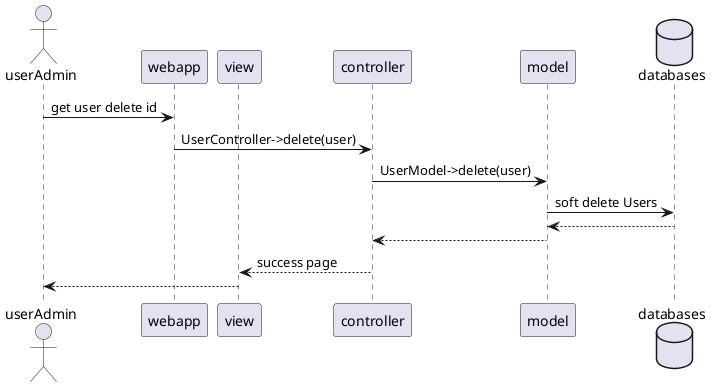 @startuml

' reset password
actor  userAdmin
participant webapp
participant view
participant controller
participant model
database databases

userAdmin -> webapp : get user delete id
webapp -> controller : UserController->delete(user)
controller -> model : UserModel->delete(user)
model -> databases : soft delete Users
databases --> model
model --> controller
controller --> view : success page
view --> userAdmin
@enduml